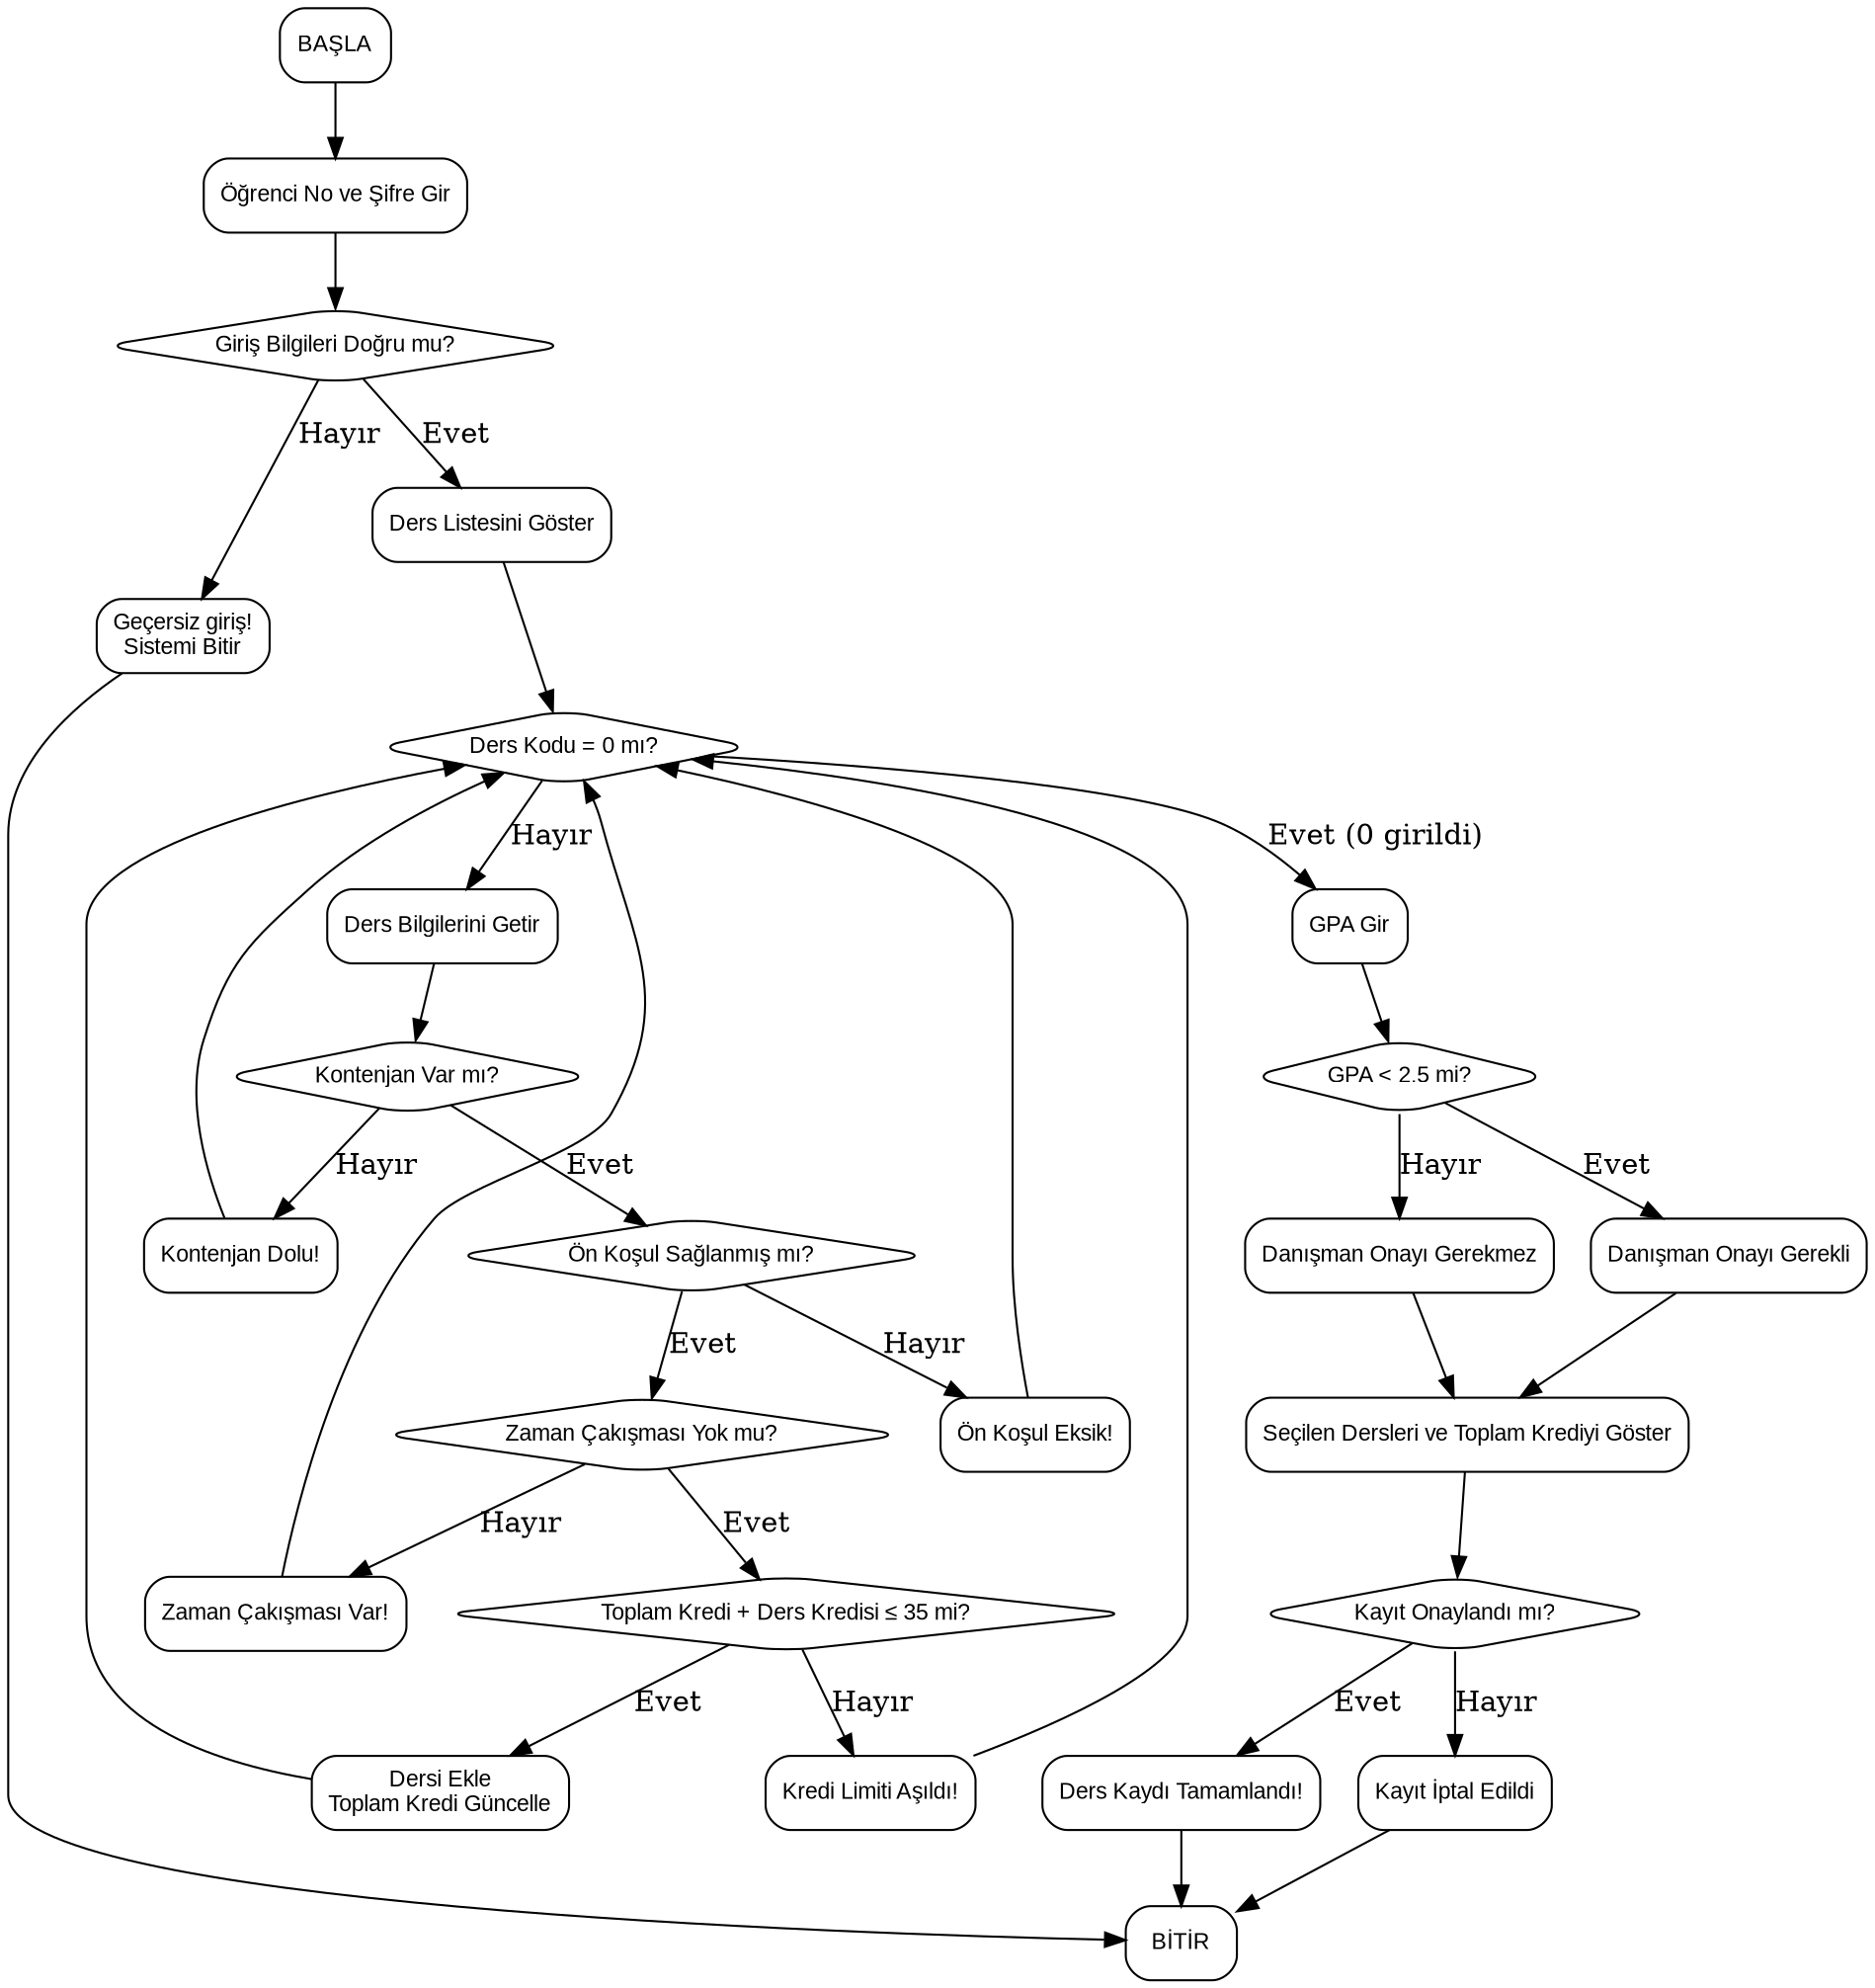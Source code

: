 digraph DersKayitSistemi {
    rankdir=TB;
    node [shape=box, style=rounded, fontsize=11, fontname="Arial"];

    start [label="BAŞLA"];
    giris [label="Öğrenci No ve Şifre Gir"];
    kontrol_giris [shape=diamond, label="Giriş Bilgileri Doğru mu?"];
    hata_giris [label="Geçersiz giriş!\nSistemi Bitir"];
    liste [label="Ders Listesini Göster"];
    ders_dongu [shape=diamond, label="Ders Kodu = 0 mı?"];
    ders_bul [label="Ders Bilgilerini Getir"];
    kontenjan [shape=diamond, label="Kontenjan Var mı?"];
    onkosul [shape=diamond, label="Ön Koşul Sağlanmış mı?"];
    zaman [shape=diamond, label="Zaman Çakışması Yok mu?"];
    kredi [shape=diamond, label="Toplam Kredi + Ders Kredisi ≤ 35 mi?"];
    ders_ekle [label="Dersi Ekle\nToplam Kredi Güncelle"];
    kontenjan_yok [label="Kontenjan Dolu!"];
    onkosul_yok [label="Ön Koşul Eksik!"];
    zaman_cakis [label="Zaman Çakışması Var!"];
    kredi_asim [label="Kredi Limiti Aşıldı!"];
    gpa_gir [label="GPA Gir"];
    danisman [shape=diamond, label="GPA < 2.5 mi?"];
    onay_gerekli [label="Danışman Onayı Gerekli"];
    onay_gerekmez [label="Danışman Onayı Gerekmez"];
    ozet [label="Seçilen Dersleri ve Toplam Krediyi Göster"];
    kayit_onay [shape=diamond, label="Kayıt Onaylandı mı?"];
    kayit_tamam [label="Ders Kaydı Tamamlandı!"];
    kayit_iptal [label="Kayıt İptal Edildi"];
    end [label="BİTİR"];

    // Akış bağlantıları
    start -> giris -> kontrol_giris;
    kontrol_giris -> liste [label="Evet"];
    kontrol_giris -> hata_giris [label="Hayır"];
    hata_giris -> end;

    liste -> ders_dongu;
    ders_dongu -> gpa_gir [label="Evet (0 girildi)"];
    ders_dongu -> ders_bul [label="Hayır"];

    ders_bul -> kontenjan;
    kontenjan -> onkosul [label="Evet"];
    kontenjan -> kontenjan_yok [label="Hayır"];
    kontenjan_yok -> ders_dongu;

    onkosul -> zaman [label="Evet"];
    onkosul -> onkosul_yok [label="Hayır"];
    onkosul_yok -> ders_dongu;

    zaman -> kredi [label="Evet"];
    zaman -> zaman_cakis [label="Hayır"];
    zaman_cakis -> ders_dongu;

    kredi -> ders_ekle [label="Evet"];
    kredi -> kredi_asim [label="Hayır"];
    kredi_asim -> ders_dongu;

    ders_ekle -> ders_dongu;

    gpa_gir -> danisman;
    danisman -> onay_gerekli [label="Evet"];
    danisman -> onay_gerekmez [label="Hayır"];

    onay_gerekli -> ozet;
    onay_gerekmez -> ozet;

    ozet -> kayit_onay;
    kayit_onay -> kayit_tamam [label="Evet"];
    kayit_onay -> kayit_iptal [label="Hayır"];
    kayit_tamam -> end;
    kayit_iptal -> end;
}
